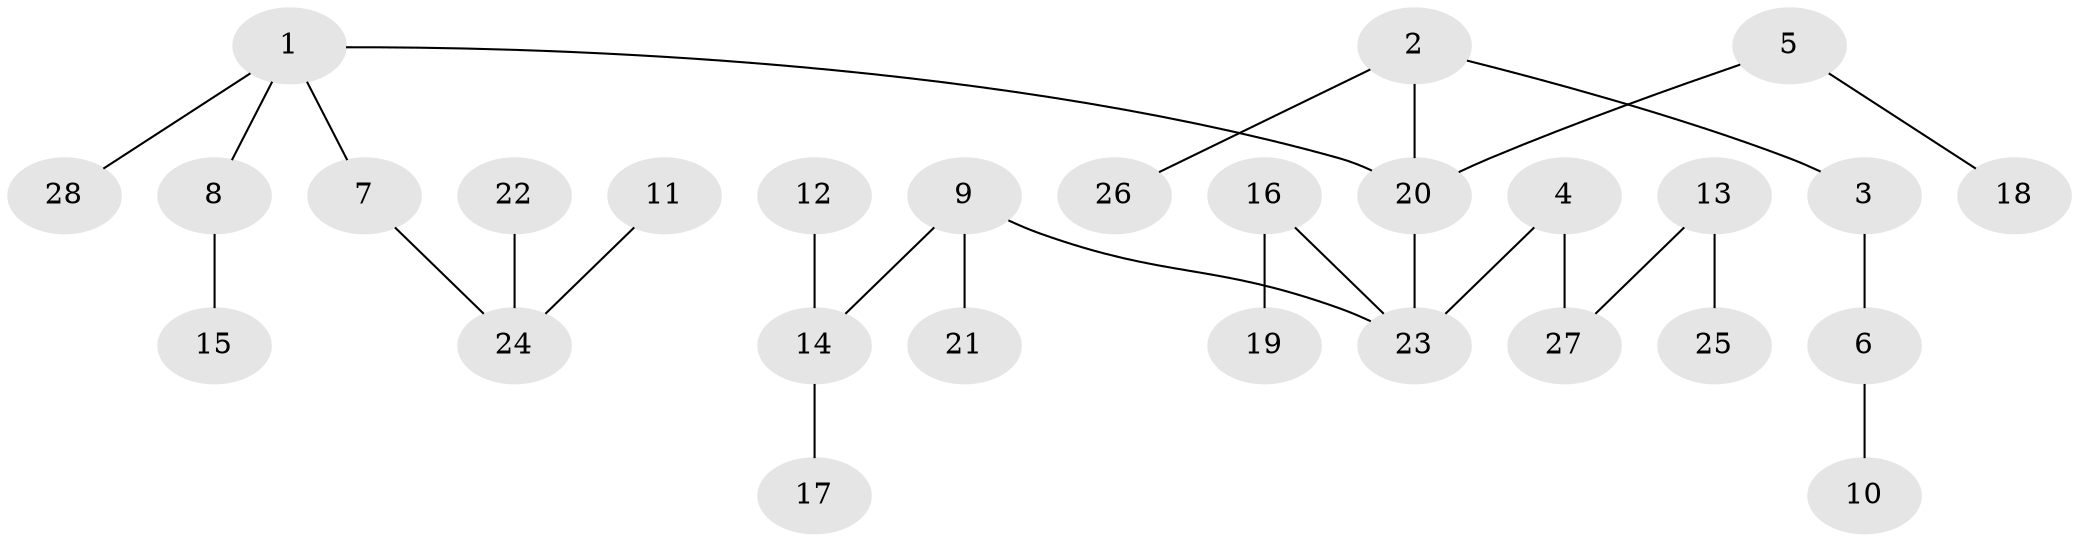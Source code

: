 // original degree distribution, {5: 0.03636363636363636, 4: 0.10909090909090909, 3: 0.18181818181818182, 1: 0.5454545454545454, 2: 0.12727272727272726}
// Generated by graph-tools (version 1.1) at 2025/02/03/09/25 03:02:18]
// undirected, 28 vertices, 27 edges
graph export_dot {
graph [start="1"]
  node [color=gray90,style=filled];
  1;
  2;
  3;
  4;
  5;
  6;
  7;
  8;
  9;
  10;
  11;
  12;
  13;
  14;
  15;
  16;
  17;
  18;
  19;
  20;
  21;
  22;
  23;
  24;
  25;
  26;
  27;
  28;
  1 -- 7 [weight=1.0];
  1 -- 8 [weight=1.0];
  1 -- 20 [weight=1.0];
  1 -- 28 [weight=1.0];
  2 -- 3 [weight=1.0];
  2 -- 20 [weight=1.0];
  2 -- 26 [weight=1.0];
  3 -- 6 [weight=1.0];
  4 -- 23 [weight=1.0];
  4 -- 27 [weight=1.0];
  5 -- 18 [weight=1.0];
  5 -- 20 [weight=1.0];
  6 -- 10 [weight=1.0];
  7 -- 24 [weight=1.0];
  8 -- 15 [weight=1.0];
  9 -- 14 [weight=1.0];
  9 -- 21 [weight=1.0];
  9 -- 23 [weight=1.0];
  11 -- 24 [weight=1.0];
  12 -- 14 [weight=1.0];
  13 -- 25 [weight=1.0];
  13 -- 27 [weight=1.0];
  14 -- 17 [weight=1.0];
  16 -- 19 [weight=1.0];
  16 -- 23 [weight=1.0];
  20 -- 23 [weight=1.0];
  22 -- 24 [weight=1.0];
}
